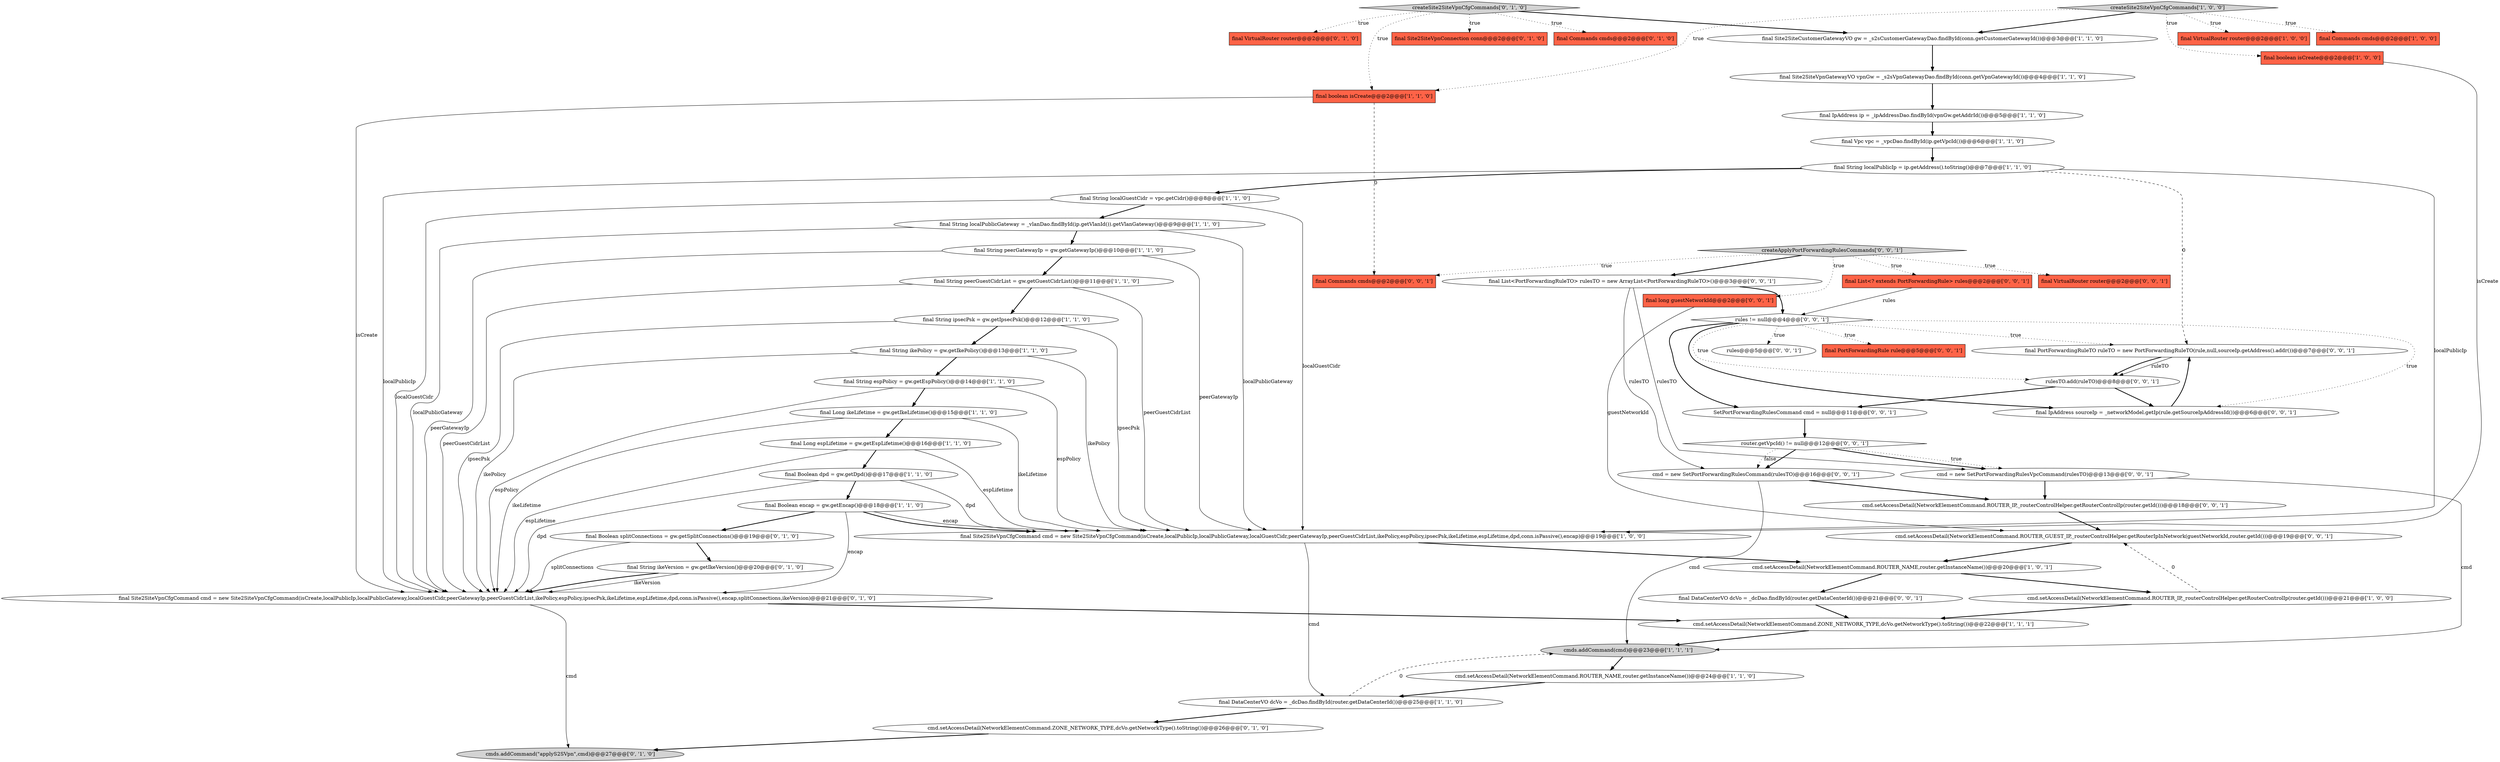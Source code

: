 digraph {
32 [style = filled, label = "final Commands cmds@@@2@@@['0', '1', '0']", fillcolor = tomato, shape = box image = "AAA0AAABBB2BBB"];
33 [style = filled, label = "final Site2SiteVpnCfgCommand cmd = new Site2SiteVpnCfgCommand(isCreate,localPublicIp,localPublicGateway,localGuestCidr,peerGatewayIp,peerGuestCidrList,ikePolicy,espPolicy,ipsecPsk,ikeLifetime,espLifetime,dpd,conn.isPassive(),encap,splitConnections,ikeVersion)@@@21@@@['0', '1', '0']", fillcolor = white, shape = ellipse image = "AAA1AAABBB2BBB"];
4 [style = filled, label = "final String ipsecPsk = gw.getIpsecPsk()@@@12@@@['1', '1', '0']", fillcolor = white, shape = ellipse image = "AAA0AAABBB1BBB"];
29 [style = filled, label = "final Boolean splitConnections = gw.getSplitConnections()@@@19@@@['0', '1', '0']", fillcolor = white, shape = ellipse image = "AAA0AAABBB2BBB"];
25 [style = filled, label = "final Boolean encap = gw.getEncap()@@@18@@@['1', '1', '0']", fillcolor = white, shape = ellipse image = "AAA0AAABBB1BBB"];
30 [style = filled, label = "final Site2SiteVpnConnection conn@@@2@@@['0', '1', '0']", fillcolor = tomato, shape = box image = "AAA0AAABBB2BBB"];
37 [style = filled, label = "cmd.setAccessDetail(NetworkElementCommand.ROUTER_IP,_routerControlHelper.getRouterControlIp(router.getId()))@@@18@@@['0', '0', '1']", fillcolor = white, shape = ellipse image = "AAA0AAABBB3BBB"];
6 [style = filled, label = "final String localPublicGateway = _vlanDao.findById(ip.getVlanId()).getVlanGateway()@@@9@@@['1', '1', '0']", fillcolor = white, shape = ellipse image = "AAA0AAABBB1BBB"];
17 [style = filled, label = "cmd.setAccessDetail(NetworkElementCommand.ROUTER_IP,_routerControlHelper.getRouterControlIp(router.getId()))@@@21@@@['1', '0', '0']", fillcolor = white, shape = ellipse image = "AAA0AAABBB1BBB"];
28 [style = filled, label = "final String ikeVersion = gw.getIkeVersion()@@@20@@@['0', '1', '0']", fillcolor = white, shape = ellipse image = "AAA1AAABBB2BBB"];
38 [style = filled, label = "final DataCenterVO dcVo = _dcDao.findById(router.getDataCenterId())@@@21@@@['0', '0', '1']", fillcolor = white, shape = ellipse image = "AAA0AAABBB3BBB"];
45 [style = filled, label = "final List<PortForwardingRuleTO> rulesTO = new ArrayList<PortForwardingRuleTO>()@@@3@@@['0', '0', '1']", fillcolor = white, shape = ellipse image = "AAA0AAABBB3BBB"];
48 [style = filled, label = "final PortForwardingRuleTO ruleTO = new PortForwardingRuleTO(rule,null,sourceIp.getAddress().addr())@@@7@@@['0', '0', '1']", fillcolor = white, shape = ellipse image = "AAA0AAABBB3BBB"];
24 [style = filled, label = "final String espPolicy = gw.getEspPolicy()@@@14@@@['1', '1', '0']", fillcolor = white, shape = ellipse image = "AAA0AAABBB1BBB"];
10 [style = filled, label = "final Boolean dpd = gw.getDpd()@@@17@@@['1', '1', '0']", fillcolor = white, shape = ellipse image = "AAA0AAABBB1BBB"];
47 [style = filled, label = "cmd.setAccessDetail(NetworkElementCommand.ROUTER_GUEST_IP,_routerControlHelper.getRouterIpInNetwork(guestNetworkId,router.getId()))@@@19@@@['0', '0', '1']", fillcolor = white, shape = ellipse image = "AAA0AAABBB3BBB"];
49 [style = filled, label = "final List<? extends PortForwardingRule> rules@@@2@@@['0', '0', '1']", fillcolor = tomato, shape = box image = "AAA0AAABBB3BBB"];
0 [style = filled, label = "final Site2SiteVpnGatewayVO vpnGw = _s2sVpnGatewayDao.findById(conn.getVpnGatewayId())@@@4@@@['1', '1', '0']", fillcolor = white, shape = ellipse image = "AAA0AAABBB1BBB"];
5 [style = filled, label = "cmds.addCommand(cmd)@@@23@@@['1', '1', '1']", fillcolor = lightgray, shape = ellipse image = "AAA0AAABBB1BBB"];
31 [style = filled, label = "cmd.setAccessDetail(NetworkElementCommand.ZONE_NETWORK_TYPE,dcVo.getNetworkType().toString())@@@26@@@['0', '1', '0']", fillcolor = white, shape = ellipse image = "AAA0AAABBB2BBB"];
12 [style = filled, label = "final VirtualRouter router@@@2@@@['1', '0', '0']", fillcolor = tomato, shape = box image = "AAA0AAABBB1BBB"];
11 [style = filled, label = "cmd.setAccessDetail(NetworkElementCommand.ZONE_NETWORK_TYPE,dcVo.getNetworkType().toString())@@@22@@@['1', '1', '1']", fillcolor = white, shape = ellipse image = "AAA0AAABBB1BBB"];
2 [style = filled, label = "final String ikePolicy = gw.getIkePolicy()@@@13@@@['1', '1', '0']", fillcolor = white, shape = ellipse image = "AAA0AAABBB1BBB"];
51 [style = filled, label = "rules@@@5@@@['0', '0', '1']", fillcolor = white, shape = ellipse image = "AAA0AAABBB3BBB"];
19 [style = filled, label = "final Long espLifetime = gw.getEspLifetime()@@@16@@@['1', '1', '0']", fillcolor = white, shape = ellipse image = "AAA0AAABBB1BBB"];
20 [style = filled, label = "final String localGuestCidr = vpc.getCidr()@@@8@@@['1', '1', '0']", fillcolor = white, shape = ellipse image = "AAA0AAABBB1BBB"];
23 [style = filled, label = "final DataCenterVO dcVo = _dcDao.findById(router.getDataCenterId())@@@25@@@['1', '1', '0']", fillcolor = white, shape = ellipse image = "AAA0AAABBB1BBB"];
46 [style = filled, label = "createApplyPortForwardingRulesCommands['0', '0', '1']", fillcolor = lightgray, shape = diamond image = "AAA0AAABBB3BBB"];
21 [style = filled, label = "final String peerGatewayIp = gw.getGatewayIp()@@@10@@@['1', '1', '0']", fillcolor = white, shape = ellipse image = "AAA0AAABBB1BBB"];
34 [style = filled, label = "cmds.addCommand(\"applyS2SVpn\",cmd)@@@27@@@['0', '1', '0']", fillcolor = lightgray, shape = ellipse image = "AAA0AAABBB2BBB"];
44 [style = filled, label = "final IpAddress sourceIp = _networkModel.getIp(rule.getSourceIpAddressId())@@@6@@@['0', '0', '1']", fillcolor = white, shape = ellipse image = "AAA0AAABBB3BBB"];
54 [style = filled, label = "SetPortForwardingRulesCommand cmd = null@@@11@@@['0', '0', '1']", fillcolor = white, shape = ellipse image = "AAA0AAABBB3BBB"];
39 [style = filled, label = "rulesTO.add(ruleTO)@@@8@@@['0', '0', '1']", fillcolor = white, shape = ellipse image = "AAA0AAABBB3BBB"];
14 [style = filled, label = "final Vpc vpc = _vpcDao.findById(ip.getVpcId())@@@6@@@['1', '1', '0']", fillcolor = white, shape = ellipse image = "AAA0AAABBB1BBB"];
16 [style = filled, label = "cmd.setAccessDetail(NetworkElementCommand.ROUTER_NAME,router.getInstanceName())@@@20@@@['1', '0', '1']", fillcolor = white, shape = ellipse image = "AAA0AAABBB1BBB"];
22 [style = filled, label = "createSite2SiteVpnCfgCommands['1', '0', '0']", fillcolor = lightgray, shape = diamond image = "AAA0AAABBB1BBB"];
36 [style = filled, label = "final VirtualRouter router@@@2@@@['0', '1', '0']", fillcolor = tomato, shape = box image = "AAA0AAABBB2BBB"];
40 [style = filled, label = "final VirtualRouter router@@@2@@@['0', '0', '1']", fillcolor = tomato, shape = box image = "AAA0AAABBB3BBB"];
9 [style = filled, label = "final String localPublicIp = ip.getAddress().toString()@@@7@@@['1', '1', '0']", fillcolor = white, shape = ellipse image = "AAA0AAABBB1BBB"];
55 [style = filled, label = "router.getVpcId() != null@@@12@@@['0', '0', '1']", fillcolor = white, shape = diamond image = "AAA0AAABBB3BBB"];
7 [style = filled, label = "final Long ikeLifetime = gw.getIkeLifetime()@@@15@@@['1', '1', '0']", fillcolor = white, shape = ellipse image = "AAA0AAABBB1BBB"];
15 [style = filled, label = "final IpAddress ip = _ipAddressDao.findById(vpnGw.getAddrId())@@@5@@@['1', '1', '0']", fillcolor = white, shape = ellipse image = "AAA0AAABBB1BBB"];
8 [style = filled, label = "final Commands cmds@@@2@@@['1', '0', '0']", fillcolor = tomato, shape = box image = "AAA0AAABBB1BBB"];
53 [style = filled, label = "cmd = new SetPortForwardingRulesVpcCommand(rulesTO)@@@13@@@['0', '0', '1']", fillcolor = white, shape = ellipse image = "AAA0AAABBB3BBB"];
43 [style = filled, label = "rules != null@@@4@@@['0', '0', '1']", fillcolor = white, shape = diamond image = "AAA0AAABBB3BBB"];
1 [style = filled, label = "final Site2SiteCustomerGatewayVO gw = _s2sCustomerGatewayDao.findById(conn.getCustomerGatewayId())@@@3@@@['1', '1', '0']", fillcolor = white, shape = ellipse image = "AAA0AAABBB1BBB"];
26 [style = filled, label = "final boolean isCreate@@@2@@@['1', '0', '0']", fillcolor = tomato, shape = box image = "AAA0AAABBB1BBB"];
35 [style = filled, label = "createSite2SiteVpnCfgCommands['0', '1', '0']", fillcolor = lightgray, shape = diamond image = "AAA0AAABBB2BBB"];
13 [style = filled, label = "final Site2SiteVpnCfgCommand cmd = new Site2SiteVpnCfgCommand(isCreate,localPublicIp,localPublicGateway,localGuestCidr,peerGatewayIp,peerGuestCidrList,ikePolicy,espPolicy,ipsecPsk,ikeLifetime,espLifetime,dpd,conn.isPassive(),encap)@@@19@@@['1', '0', '0']", fillcolor = white, shape = ellipse image = "AAA0AAABBB1BBB"];
52 [style = filled, label = "cmd = new SetPortForwardingRulesCommand(rulesTO)@@@16@@@['0', '0', '1']", fillcolor = white, shape = ellipse image = "AAA0AAABBB3BBB"];
42 [style = filled, label = "final long guestNetworkId@@@2@@@['0', '0', '1']", fillcolor = tomato, shape = box image = "AAA0AAABBB3BBB"];
50 [style = filled, label = "final Commands cmds@@@2@@@['0', '0', '1']", fillcolor = tomato, shape = box image = "AAA0AAABBB3BBB"];
41 [style = filled, label = "final PortForwardingRule rule@@@5@@@['0', '0', '1']", fillcolor = tomato, shape = box image = "AAA0AAABBB3BBB"];
27 [style = filled, label = "final boolean isCreate@@@2@@@['1', '1', '0']", fillcolor = tomato, shape = box image = "AAA0AAABBB1BBB"];
3 [style = filled, label = "cmd.setAccessDetail(NetworkElementCommand.ROUTER_NAME,router.getInstanceName())@@@24@@@['1', '1', '0']", fillcolor = white, shape = ellipse image = "AAA0AAABBB1BBB"];
18 [style = filled, label = "final String peerGuestCidrList = gw.getGuestCidrList()@@@11@@@['1', '1', '0']", fillcolor = white, shape = ellipse image = "AAA0AAABBB1BBB"];
46->40 [style = dotted, label="true"];
43->54 [style = bold, label=""];
43->41 [style = dotted, label="true"];
20->6 [style = bold, label=""];
35->36 [style = dotted, label="true"];
44->48 [style = bold, label=""];
35->32 [style = dotted, label="true"];
6->33 [style = solid, label="localPublicGateway"];
16->38 [style = bold, label=""];
24->13 [style = solid, label="espPolicy"];
4->2 [style = bold, label=""];
6->21 [style = bold, label=""];
3->23 [style = bold, label=""];
21->33 [style = solid, label="peerGatewayIp"];
21->13 [style = solid, label="peerGatewayIp"];
35->27 [style = dotted, label="true"];
0->15 [style = bold, label=""];
21->18 [style = bold, label=""];
25->13 [style = bold, label=""];
7->19 [style = bold, label=""];
10->33 [style = solid, label="dpd"];
43->44 [style = bold, label=""];
45->52 [style = solid, label="rulesTO"];
31->34 [style = bold, label=""];
9->48 [style = dashed, label="0"];
24->7 [style = bold, label=""];
18->13 [style = solid, label="peerGuestCidrList"];
28->33 [style = solid, label="ikeVersion"];
33->11 [style = bold, label=""];
9->20 [style = bold, label=""];
13->23 [style = solid, label="cmd"];
43->48 [style = dotted, label="true"];
27->50 [style = dashed, label="0"];
46->49 [style = dotted, label="true"];
35->1 [style = bold, label=""];
22->27 [style = dotted, label="true"];
46->45 [style = bold, label=""];
7->33 [style = solid, label="ikeLifetime"];
17->47 [style = dashed, label="0"];
45->43 [style = bold, label=""];
28->33 [style = bold, label=""];
4->33 [style = solid, label="ipsecPsk"];
6->13 [style = solid, label="localPublicGateway"];
17->11 [style = bold, label=""];
2->24 [style = bold, label=""];
49->43 [style = solid, label="rules"];
46->42 [style = dotted, label="true"];
55->52 [style = bold, label=""];
19->13 [style = solid, label="espLifetime"];
19->33 [style = solid, label="espLifetime"];
22->1 [style = bold, label=""];
39->44 [style = bold, label=""];
1->0 [style = bold, label=""];
46->50 [style = dotted, label="true"];
9->13 [style = solid, label="localPublicIp"];
7->13 [style = solid, label="ikeLifetime"];
14->9 [style = bold, label=""];
27->33 [style = solid, label="isCreate"];
23->31 [style = bold, label=""];
2->13 [style = solid, label="ikePolicy"];
45->53 [style = solid, label="rulesTO"];
15->14 [style = bold, label=""];
13->16 [style = bold, label=""];
25->33 [style = solid, label="encap"];
55->53 [style = bold, label=""];
26->13 [style = solid, label="isCreate"];
16->17 [style = bold, label=""];
5->3 [style = bold, label=""];
37->47 [style = bold, label=""];
47->16 [style = bold, label=""];
22->12 [style = dotted, label="true"];
38->11 [style = bold, label=""];
10->13 [style = solid, label="dpd"];
11->5 [style = bold, label=""];
24->33 [style = solid, label="espPolicy"];
25->29 [style = bold, label=""];
2->33 [style = solid, label="ikePolicy"];
54->55 [style = bold, label=""];
19->10 [style = bold, label=""];
52->5 [style = solid, label="cmd"];
53->37 [style = bold, label=""];
52->37 [style = bold, label=""];
48->39 [style = solid, label="ruleTO"];
29->28 [style = bold, label=""];
18->33 [style = solid, label="peerGuestCidrList"];
9->33 [style = solid, label="localPublicIp"];
22->8 [style = dotted, label="true"];
48->39 [style = bold, label=""];
10->25 [style = bold, label=""];
29->33 [style = solid, label="splitConnections"];
4->13 [style = solid, label="ipsecPsk"];
39->54 [style = bold, label=""];
20->13 [style = solid, label="localGuestCidr"];
55->52 [style = dotted, label="false"];
20->33 [style = solid, label="localGuestCidr"];
23->5 [style = dashed, label="0"];
25->13 [style = solid, label="encap"];
43->39 [style = dotted, label="true"];
43->51 [style = dotted, label="true"];
35->30 [style = dotted, label="true"];
42->47 [style = solid, label="guestNetworkId"];
33->34 [style = solid, label="cmd"];
53->5 [style = solid, label="cmd"];
43->44 [style = dotted, label="true"];
55->53 [style = dotted, label="true"];
18->4 [style = bold, label=""];
22->26 [style = dotted, label="true"];
}
